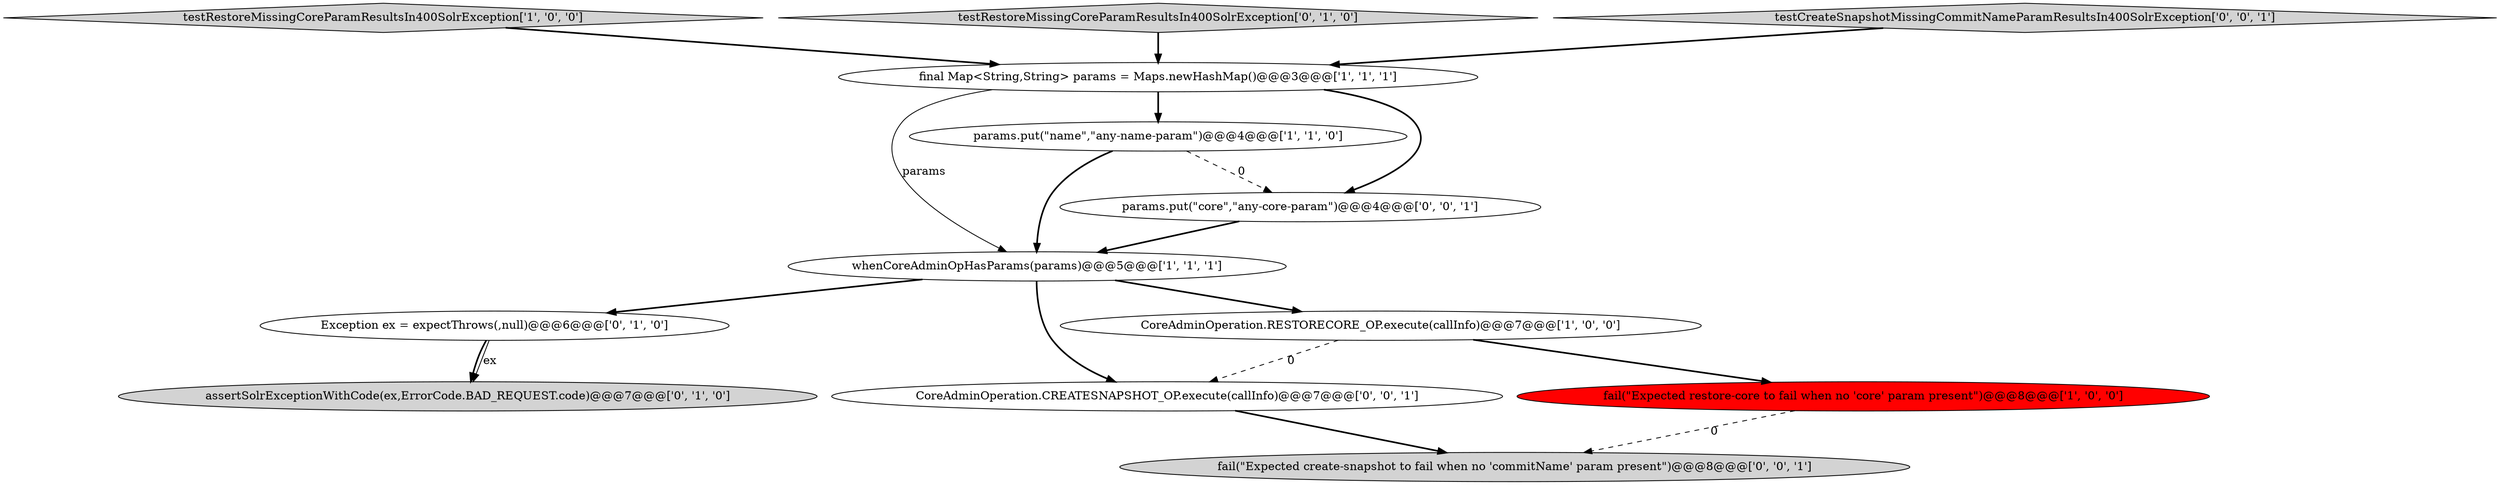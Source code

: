digraph {
4 [style = filled, label = "testRestoreMissingCoreParamResultsIn400SolrException['1', '0', '0']", fillcolor = lightgray, shape = diamond image = "AAA0AAABBB1BBB"];
3 [style = filled, label = "params.put(\"name\",\"any-name-param\")@@@4@@@['1', '1', '0']", fillcolor = white, shape = ellipse image = "AAA0AAABBB1BBB"];
8 [style = filled, label = "testRestoreMissingCoreParamResultsIn400SolrException['0', '1', '0']", fillcolor = lightgray, shape = diamond image = "AAA0AAABBB2BBB"];
0 [style = filled, label = "whenCoreAdminOpHasParams(params)@@@5@@@['1', '1', '1']", fillcolor = white, shape = ellipse image = "AAA0AAABBB1BBB"];
5 [style = filled, label = "final Map<String,String> params = Maps.newHashMap()@@@3@@@['1', '1', '1']", fillcolor = white, shape = ellipse image = "AAA0AAABBB1BBB"];
6 [style = filled, label = "Exception ex = expectThrows(,null)@@@6@@@['0', '1', '0']", fillcolor = white, shape = ellipse image = "AAA0AAABBB2BBB"];
11 [style = filled, label = "params.put(\"core\",\"any-core-param\")@@@4@@@['0', '0', '1']", fillcolor = white, shape = ellipse image = "AAA0AAABBB3BBB"];
10 [style = filled, label = "fail(\"Expected create-snapshot to fail when no 'commitName' param present\")@@@8@@@['0', '0', '1']", fillcolor = lightgray, shape = ellipse image = "AAA0AAABBB3BBB"];
2 [style = filled, label = "CoreAdminOperation.RESTORECORE_OP.execute(callInfo)@@@7@@@['1', '0', '0']", fillcolor = white, shape = ellipse image = "AAA0AAABBB1BBB"];
1 [style = filled, label = "fail(\"Expected restore-core to fail when no 'core' param present\")@@@8@@@['1', '0', '0']", fillcolor = red, shape = ellipse image = "AAA1AAABBB1BBB"];
9 [style = filled, label = "CoreAdminOperation.CREATESNAPSHOT_OP.execute(callInfo)@@@7@@@['0', '0', '1']", fillcolor = white, shape = ellipse image = "AAA0AAABBB3BBB"];
7 [style = filled, label = "assertSolrExceptionWithCode(ex,ErrorCode.BAD_REQUEST.code)@@@7@@@['0', '1', '0']", fillcolor = lightgray, shape = ellipse image = "AAA0AAABBB2BBB"];
12 [style = filled, label = "testCreateSnapshotMissingCommitNameParamResultsIn400SolrException['0', '0', '1']", fillcolor = lightgray, shape = diamond image = "AAA0AAABBB3BBB"];
5->3 [style = bold, label=""];
5->11 [style = bold, label=""];
11->0 [style = bold, label=""];
0->9 [style = bold, label=""];
1->10 [style = dashed, label="0"];
9->10 [style = bold, label=""];
6->7 [style = bold, label=""];
8->5 [style = bold, label=""];
12->5 [style = bold, label=""];
5->0 [style = solid, label="params"];
6->7 [style = solid, label="ex"];
0->6 [style = bold, label=""];
4->5 [style = bold, label=""];
3->11 [style = dashed, label="0"];
2->1 [style = bold, label=""];
2->9 [style = dashed, label="0"];
3->0 [style = bold, label=""];
0->2 [style = bold, label=""];
}
